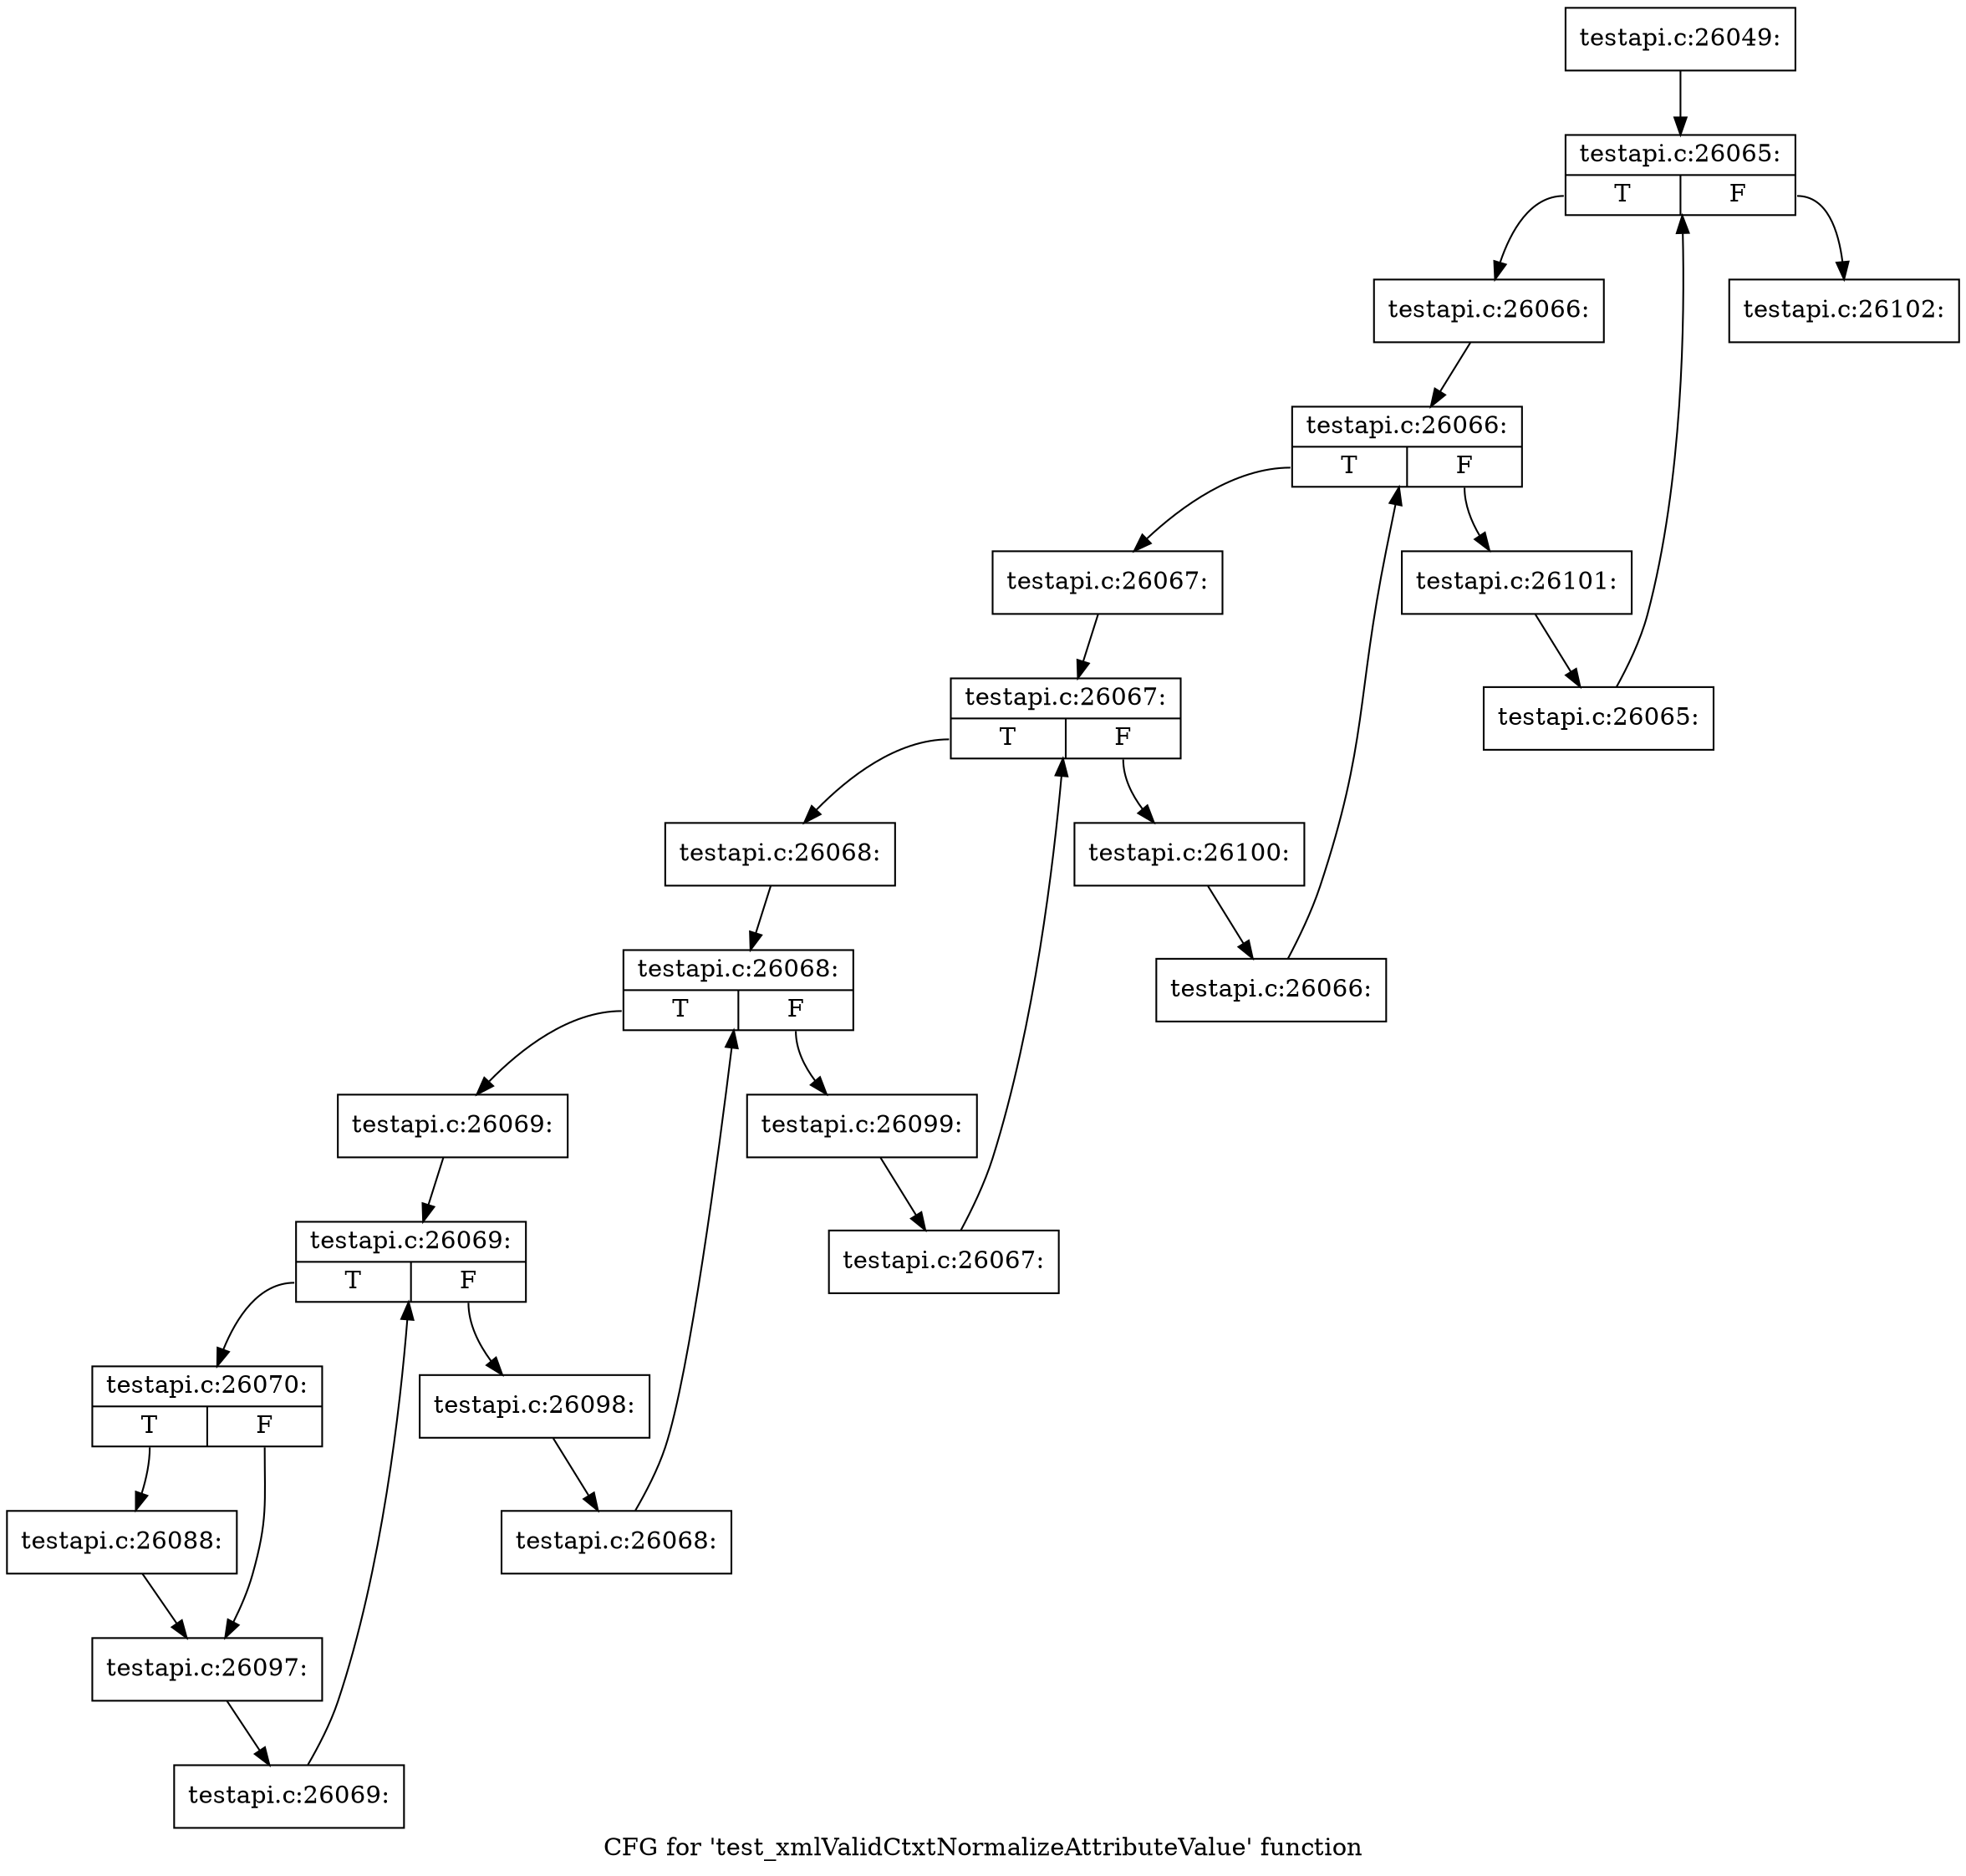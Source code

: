 digraph "CFG for 'test_xmlValidCtxtNormalizeAttributeValue' function" {
	label="CFG for 'test_xmlValidCtxtNormalizeAttributeValue' function";

	Node0x4ee12b0 [shape=record,label="{testapi.c:26049:}"];
	Node0x4ee12b0 -> Node0x4ef5d90;
	Node0x4ef5d90 [shape=record,label="{testapi.c:26065:|{<s0>T|<s1>F}}"];
	Node0x4ef5d90:s0 -> Node0x4ef6070;
	Node0x4ef5d90:s1 -> Node0x4ef5bf0;
	Node0x4ef6070 [shape=record,label="{testapi.c:26066:}"];
	Node0x4ef6070 -> Node0x4ef6460;
	Node0x4ef6460 [shape=record,label="{testapi.c:26066:|{<s0>T|<s1>F}}"];
	Node0x4ef6460:s0 -> Node0x4ef66e0;
	Node0x4ef6460:s1 -> Node0x4ef6340;
	Node0x4ef66e0 [shape=record,label="{testapi.c:26067:}"];
	Node0x4ef66e0 -> Node0x4ef6ad0;
	Node0x4ef6ad0 [shape=record,label="{testapi.c:26067:|{<s0>T|<s1>F}}"];
	Node0x4ef6ad0:s0 -> Node0x4ef6d50;
	Node0x4ef6ad0:s1 -> Node0x4ef69b0;
	Node0x4ef6d50 [shape=record,label="{testapi.c:26068:}"];
	Node0x4ef6d50 -> Node0x4ef7140;
	Node0x4ef7140 [shape=record,label="{testapi.c:26068:|{<s0>T|<s1>F}}"];
	Node0x4ef7140:s0 -> Node0x4ef73c0;
	Node0x4ef7140:s1 -> Node0x4ef7020;
	Node0x4ef73c0 [shape=record,label="{testapi.c:26069:}"];
	Node0x4ef73c0 -> Node0x4ef77b0;
	Node0x4ef77b0 [shape=record,label="{testapi.c:26069:|{<s0>T|<s1>F}}"];
	Node0x4ef77b0:s0 -> Node0x4ef7bc0;
	Node0x4ef77b0:s1 -> Node0x4ef7690;
	Node0x4ef7bc0 [shape=record,label="{testapi.c:26070:|{<s0>T|<s1>F}}"];
	Node0x4ef7bc0:s0 -> Node0x4ef94d0;
	Node0x4ef7bc0:s1 -> Node0x4ef9800;
	Node0x4ef94d0 [shape=record,label="{testapi.c:26088:}"];
	Node0x4ef94d0 -> Node0x4ef9800;
	Node0x4ef9800 [shape=record,label="{testapi.c:26097:}"];
	Node0x4ef9800 -> Node0x4ef7b30;
	Node0x4ef7b30 [shape=record,label="{testapi.c:26069:}"];
	Node0x4ef7b30 -> Node0x4ef77b0;
	Node0x4ef7690 [shape=record,label="{testapi.c:26098:}"];
	Node0x4ef7690 -> Node0x4ef7330;
	Node0x4ef7330 [shape=record,label="{testapi.c:26068:}"];
	Node0x4ef7330 -> Node0x4ef7140;
	Node0x4ef7020 [shape=record,label="{testapi.c:26099:}"];
	Node0x4ef7020 -> Node0x4ef6cc0;
	Node0x4ef6cc0 [shape=record,label="{testapi.c:26067:}"];
	Node0x4ef6cc0 -> Node0x4ef6ad0;
	Node0x4ef69b0 [shape=record,label="{testapi.c:26100:}"];
	Node0x4ef69b0 -> Node0x4ef6650;
	Node0x4ef6650 [shape=record,label="{testapi.c:26066:}"];
	Node0x4ef6650 -> Node0x4ef6460;
	Node0x4ef6340 [shape=record,label="{testapi.c:26101:}"];
	Node0x4ef6340 -> Node0x4ef5fe0;
	Node0x4ef5fe0 [shape=record,label="{testapi.c:26065:}"];
	Node0x4ef5fe0 -> Node0x4ef5d90;
	Node0x4ef5bf0 [shape=record,label="{testapi.c:26102:}"];
}
